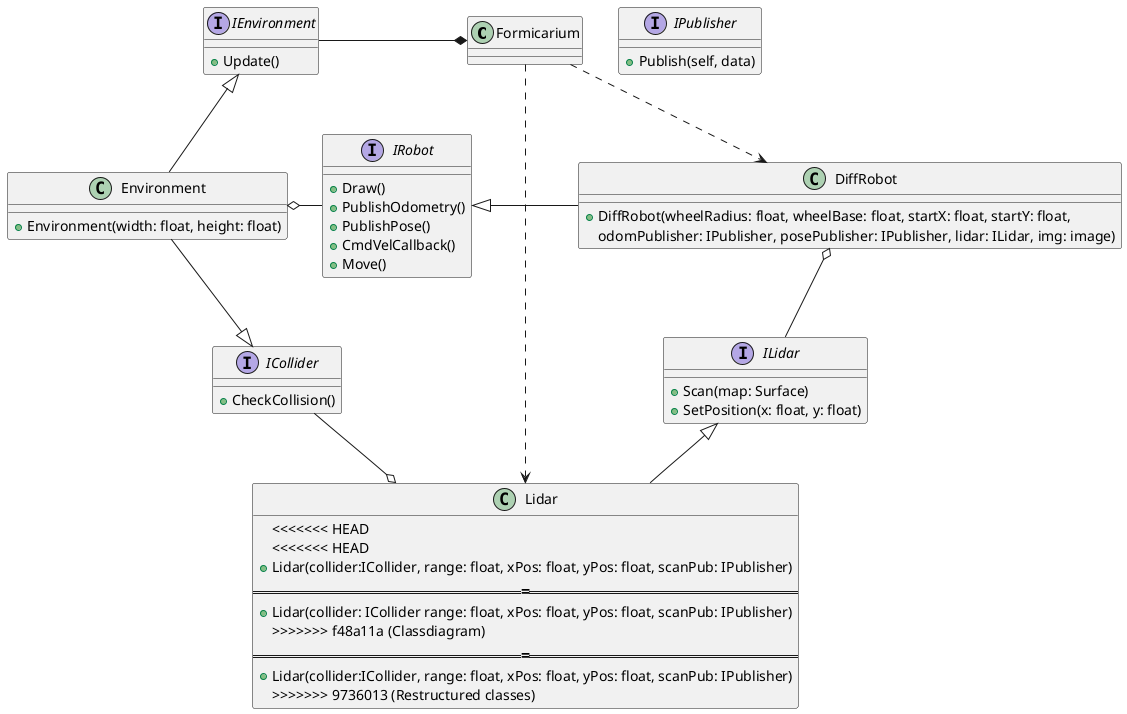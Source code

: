 @startuml

class Formicarium{

}

interface IEnvironment{
    +Update()
}

interface ICollider{
    +CheckCollision()
}

class Environment{
    +Environment(width: float, height: float)
}

interface IPublisher{
    +Publish(self, data)
}

interface IRobot{
    +Draw()
    +PublishOdometry()
    +PublishPose()
    +CmdVelCallback()
    +Move()
}

class DiffRobot{
    +DiffRobot(wheelRadius: float, wheelBase: float, startX: float, startY: float,
                 odomPublisher: IPublisher, posePublisher: IPublisher, lidar: ILidar, img: image)
}

interface ILidar{
    +Scan(map: Surface)
    +SetPosition(x: float, y: float)
}

class Lidar{
<<<<<<< HEAD
<<<<<<< HEAD
    +Lidar(collider:ICollider, range: float, xPos: float, yPos: float, scanPub: IPublisher)
=======
    +Lidar(collider: ICollider range: float, xPos: float, yPos: float, scanPub: IPublisher)
>>>>>>> f48a11a (Classdiagram)
=======
    +Lidar(collider:ICollider, range: float, xPos: float, yPos: float, scanPub: IPublisher)
>>>>>>> 9736013 (Restructured classes)
}

IEnvironment <|-- Environment
ICollider <|-left- Environment
Formicarium *-left- IEnvironment
Environment o-right- IRobot 

Formicarium ..> Lidar
Formicarium ..> DiffRobot

IRobot <|-right- DiffRobot
ILidar <|-- Lidar
DiffRobot o-- ILidar
Lidar o-left- ICollider



@enduml